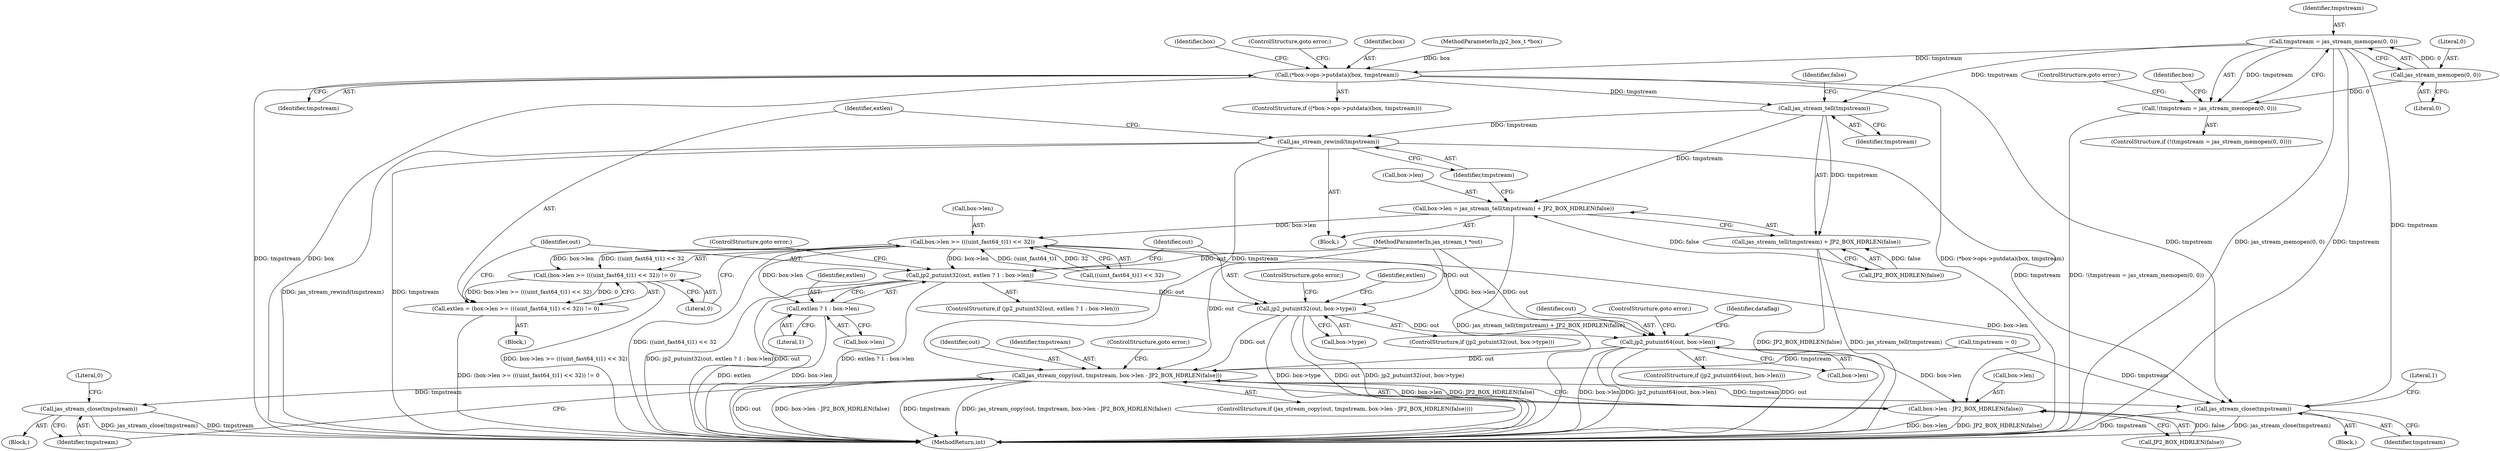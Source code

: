 digraph "1_jasper_e96fc4fdd525fa0ede28074a7e2b1caf94b58b0d_1@API" {
"1000127" [label="(Call,tmpstream = jas_stream_memopen(0, 0))"];
"1000129" [label="(Call,jas_stream_memopen(0, 0))"];
"1000126" [label="(Call,!(tmpstream = jas_stream_memopen(0, 0)))"];
"1000142" [label="(Call,(*box->ops->putdata)(box, tmpstream))"];
"1000152" [label="(Call,jas_stream_tell(tmpstream))"];
"1000147" [label="(Call,box->len = jas_stream_tell(tmpstream) + JP2_BOX_HDRLEN(false))"];
"1000161" [label="(Call,box->len >= (((uint_fast64_t)1) << 32))"];
"1000160" [label="(Call,(box->len >= (((uint_fast64_t)1) << 32)) != 0)"];
"1000158" [label="(Call,extlen = (box->len >= (((uint_fast64_t)1) << 32)) != 0)"];
"1000172" [label="(Call,jp2_putuint32(out, extlen ? 1 : box->len))"];
"1000183" [label="(Call,jp2_putuint32(out, box->type))"];
"1000194" [label="(Call,jp2_putuint64(out, box->len))"];
"1000205" [label="(Call,jas_stream_copy(out, tmpstream, box->len - JP2_BOX_HDRLEN(false)))"];
"1000216" [label="(Call,jas_stream_close(tmpstream))"];
"1000224" [label="(Call,jas_stream_close(tmpstream))"];
"1000208" [label="(Call,box->len - JP2_BOX_HDRLEN(false))"];
"1000174" [label="(Call,extlen ? 1 : box->len)"];
"1000151" [label="(Call,jas_stream_tell(tmpstream) + JP2_BOX_HDRLEN(false))"];
"1000156" [label="(Call,jas_stream_rewind(tmpstream))"];
"1000157" [label="(Identifier,tmpstream)"];
"1000175" [label="(Identifier,extlen)"];
"1000154" [label="(Call,JP2_BOX_HDRLEN(false))"];
"1000195" [label="(Identifier,out)"];
"1000101" [label="(MethodParameterIn,jp2_box_t *box)"];
"1000141" [label="(ControlStructure,if ((*box->ops->putdata)(box, tmpstream)))"];
"1000228" [label="(Literal,1)"];
"1000162" [label="(Call,box->len)"];
"1000142" [label="(Call,(*box->ops->putdata)(box, tmpstream))"];
"1000183" [label="(Call,jp2_putuint32(out, box->type))"];
"1000200" [label="(ControlStructure,goto error;)"];
"1000153" [label="(Identifier,tmpstream)"];
"1000156" [label="(Call,jas_stream_rewind(tmpstream))"];
"1000103" [label="(Block,)"];
"1000155" [label="(Identifier,false)"];
"1000173" [label="(Identifier,out)"];
"1000170" [label="(Literal,0)"];
"1000161" [label="(Call,box->len >= (((uint_fast64_t)1) << 32))"];
"1000203" [label="(Block,)"];
"1000129" [label="(Call,jas_stream_memopen(0, 0))"];
"1000176" [label="(Literal,1)"];
"1000177" [label="(Call,box->len)"];
"1000172" [label="(Call,jp2_putuint32(out, extlen ? 1 : box->len))"];
"1000223" [label="(Block,)"];
"1000151" [label="(Call,jas_stream_tell(tmpstream) + JP2_BOX_HDRLEN(false))"];
"1000206" [label="(Identifier,out)"];
"1000216" [label="(Call,jas_stream_close(tmpstream))"];
"1000219" [label="(Literal,0)"];
"1000147" [label="(Call,box->len = jas_stream_tell(tmpstream) + JP2_BOX_HDRLEN(false))"];
"1000160" [label="(Call,(box->len >= (((uint_fast64_t)1) << 32)) != 0)"];
"1000174" [label="(Call,extlen ? 1 : box->len)"];
"1000209" [label="(Call,box->len)"];
"1000165" [label="(Call,((uint_fast64_t)1) << 32)"];
"1000131" [label="(Literal,0)"];
"1000185" [label="(Call,box->type)"];
"1000229" [label="(MethodReturn,int)"];
"1000133" [label="(ControlStructure,goto error;)"];
"1000107" [label="(Call,tmpstream = 0)"];
"1000202" [label="(Identifier,dataflag)"];
"1000149" [label="(Identifier,box)"];
"1000184" [label="(Identifier,out)"];
"1000193" [label="(ControlStructure,if (jp2_putuint64(out, box->len)))"];
"1000128" [label="(Identifier,tmpstream)"];
"1000152" [label="(Call,jas_stream_tell(tmpstream))"];
"1000189" [label="(ControlStructure,goto error;)"];
"1000207" [label="(Identifier,tmpstream)"];
"1000126" [label="(Call,!(tmpstream = jas_stream_memopen(0, 0)))"];
"1000196" [label="(Call,box->len)"];
"1000102" [label="(MethodParameterIn,jas_stream_t *out)"];
"1000225" [label="(Identifier,tmpstream)"];
"1000125" [label="(ControlStructure,if (!(tmpstream = jas_stream_memopen(0, 0))))"];
"1000158" [label="(Call,extlen = (box->len >= (((uint_fast64_t)1) << 32)) != 0)"];
"1000212" [label="(Call,JP2_BOX_HDRLEN(false))"];
"1000137" [label="(Identifier,box)"];
"1000204" [label="(ControlStructure,if (jas_stream_copy(out, tmpstream, box->len - JP2_BOX_HDRLEN(false))))"];
"1000127" [label="(Call,tmpstream = jas_stream_memopen(0, 0))"];
"1000217" [label="(Identifier,tmpstream)"];
"1000148" [label="(Call,box->len)"];
"1000191" [label="(Identifier,extlen)"];
"1000224" [label="(Call,jas_stream_close(tmpstream))"];
"1000146" [label="(ControlStructure,goto error;)"];
"1000171" [label="(ControlStructure,if (jp2_putuint32(out, extlen ? 1 : box->len)))"];
"1000130" [label="(Literal,0)"];
"1000159" [label="(Identifier,extlen)"];
"1000143" [label="(Identifier,box)"];
"1000181" [label="(ControlStructure,goto error;)"];
"1000208" [label="(Call,box->len - JP2_BOX_HDRLEN(false))"];
"1000182" [label="(ControlStructure,if (jp2_putuint32(out, box->type)))"];
"1000194" [label="(Call,jp2_putuint64(out, box->len))"];
"1000205" [label="(Call,jas_stream_copy(out, tmpstream, box->len - JP2_BOX_HDRLEN(false)))"];
"1000124" [label="(Block,)"];
"1000215" [label="(ControlStructure,goto error;)"];
"1000144" [label="(Identifier,tmpstream)"];
"1000127" -> "1000126"  [label="AST: "];
"1000127" -> "1000129"  [label="CFG: "];
"1000128" -> "1000127"  [label="AST: "];
"1000129" -> "1000127"  [label="AST: "];
"1000126" -> "1000127"  [label="CFG: "];
"1000127" -> "1000229"  [label="DDG: jas_stream_memopen(0, 0)"];
"1000127" -> "1000229"  [label="DDG: tmpstream"];
"1000127" -> "1000126"  [label="DDG: tmpstream"];
"1000129" -> "1000127"  [label="DDG: 0"];
"1000127" -> "1000142"  [label="DDG: tmpstream"];
"1000127" -> "1000152"  [label="DDG: tmpstream"];
"1000127" -> "1000224"  [label="DDG: tmpstream"];
"1000129" -> "1000131"  [label="CFG: "];
"1000130" -> "1000129"  [label="AST: "];
"1000131" -> "1000129"  [label="AST: "];
"1000129" -> "1000126"  [label="DDG: 0"];
"1000126" -> "1000125"  [label="AST: "];
"1000133" -> "1000126"  [label="CFG: "];
"1000137" -> "1000126"  [label="CFG: "];
"1000126" -> "1000229"  [label="DDG: !(tmpstream = jas_stream_memopen(0, 0))"];
"1000142" -> "1000141"  [label="AST: "];
"1000142" -> "1000144"  [label="CFG: "];
"1000143" -> "1000142"  [label="AST: "];
"1000144" -> "1000142"  [label="AST: "];
"1000146" -> "1000142"  [label="CFG: "];
"1000149" -> "1000142"  [label="CFG: "];
"1000142" -> "1000229"  [label="DDG: box"];
"1000142" -> "1000229"  [label="DDG: (*box->ops->putdata)(box, tmpstream)"];
"1000142" -> "1000229"  [label="DDG: tmpstream"];
"1000101" -> "1000142"  [label="DDG: box"];
"1000142" -> "1000152"  [label="DDG: tmpstream"];
"1000142" -> "1000224"  [label="DDG: tmpstream"];
"1000152" -> "1000151"  [label="AST: "];
"1000152" -> "1000153"  [label="CFG: "];
"1000153" -> "1000152"  [label="AST: "];
"1000155" -> "1000152"  [label="CFG: "];
"1000152" -> "1000147"  [label="DDG: tmpstream"];
"1000152" -> "1000151"  [label="DDG: tmpstream"];
"1000152" -> "1000156"  [label="DDG: tmpstream"];
"1000147" -> "1000124"  [label="AST: "];
"1000147" -> "1000151"  [label="CFG: "];
"1000148" -> "1000147"  [label="AST: "];
"1000151" -> "1000147"  [label="AST: "];
"1000157" -> "1000147"  [label="CFG: "];
"1000147" -> "1000229"  [label="DDG: jas_stream_tell(tmpstream) + JP2_BOX_HDRLEN(false)"];
"1000154" -> "1000147"  [label="DDG: false"];
"1000147" -> "1000161"  [label="DDG: box->len"];
"1000161" -> "1000160"  [label="AST: "];
"1000161" -> "1000165"  [label="CFG: "];
"1000162" -> "1000161"  [label="AST: "];
"1000165" -> "1000161"  [label="AST: "];
"1000170" -> "1000161"  [label="CFG: "];
"1000161" -> "1000229"  [label="DDG: ((uint_fast64_t)1) << 32"];
"1000161" -> "1000160"  [label="DDG: box->len"];
"1000161" -> "1000160"  [label="DDG: ((uint_fast64_t)1) << 32"];
"1000165" -> "1000161"  [label="DDG: (uint_fast64_t)1"];
"1000165" -> "1000161"  [label="DDG: 32"];
"1000161" -> "1000172"  [label="DDG: box->len"];
"1000161" -> "1000174"  [label="DDG: box->len"];
"1000161" -> "1000194"  [label="DDG: box->len"];
"1000161" -> "1000208"  [label="DDG: box->len"];
"1000160" -> "1000158"  [label="AST: "];
"1000160" -> "1000170"  [label="CFG: "];
"1000170" -> "1000160"  [label="AST: "];
"1000158" -> "1000160"  [label="CFG: "];
"1000160" -> "1000229"  [label="DDG: box->len >= (((uint_fast64_t)1) << 32)"];
"1000160" -> "1000158"  [label="DDG: box->len >= (((uint_fast64_t)1) << 32)"];
"1000160" -> "1000158"  [label="DDG: 0"];
"1000158" -> "1000103"  [label="AST: "];
"1000159" -> "1000158"  [label="AST: "];
"1000173" -> "1000158"  [label="CFG: "];
"1000158" -> "1000229"  [label="DDG: (box->len >= (((uint_fast64_t)1) << 32)) != 0"];
"1000172" -> "1000171"  [label="AST: "];
"1000172" -> "1000174"  [label="CFG: "];
"1000173" -> "1000172"  [label="AST: "];
"1000174" -> "1000172"  [label="AST: "];
"1000181" -> "1000172"  [label="CFG: "];
"1000184" -> "1000172"  [label="CFG: "];
"1000172" -> "1000229"  [label="DDG: jp2_putuint32(out, extlen ? 1 : box->len)"];
"1000172" -> "1000229"  [label="DDG: out"];
"1000172" -> "1000229"  [label="DDG: extlen ? 1 : box->len"];
"1000102" -> "1000172"  [label="DDG: out"];
"1000172" -> "1000183"  [label="DDG: out"];
"1000183" -> "1000182"  [label="AST: "];
"1000183" -> "1000185"  [label="CFG: "];
"1000184" -> "1000183"  [label="AST: "];
"1000185" -> "1000183"  [label="AST: "];
"1000189" -> "1000183"  [label="CFG: "];
"1000191" -> "1000183"  [label="CFG: "];
"1000183" -> "1000229"  [label="DDG: box->type"];
"1000183" -> "1000229"  [label="DDG: out"];
"1000183" -> "1000229"  [label="DDG: jp2_putuint32(out, box->type)"];
"1000102" -> "1000183"  [label="DDG: out"];
"1000183" -> "1000194"  [label="DDG: out"];
"1000183" -> "1000205"  [label="DDG: out"];
"1000194" -> "1000193"  [label="AST: "];
"1000194" -> "1000196"  [label="CFG: "];
"1000195" -> "1000194"  [label="AST: "];
"1000196" -> "1000194"  [label="AST: "];
"1000200" -> "1000194"  [label="CFG: "];
"1000202" -> "1000194"  [label="CFG: "];
"1000194" -> "1000229"  [label="DDG: box->len"];
"1000194" -> "1000229"  [label="DDG: jp2_putuint64(out, box->len)"];
"1000194" -> "1000229"  [label="DDG: out"];
"1000102" -> "1000194"  [label="DDG: out"];
"1000194" -> "1000205"  [label="DDG: out"];
"1000194" -> "1000208"  [label="DDG: box->len"];
"1000205" -> "1000204"  [label="AST: "];
"1000205" -> "1000208"  [label="CFG: "];
"1000206" -> "1000205"  [label="AST: "];
"1000207" -> "1000205"  [label="AST: "];
"1000208" -> "1000205"  [label="AST: "];
"1000215" -> "1000205"  [label="CFG: "];
"1000217" -> "1000205"  [label="CFG: "];
"1000205" -> "1000229"  [label="DDG: out"];
"1000205" -> "1000229"  [label="DDG: box->len - JP2_BOX_HDRLEN(false)"];
"1000205" -> "1000229"  [label="DDG: tmpstream"];
"1000205" -> "1000229"  [label="DDG: jas_stream_copy(out, tmpstream, box->len - JP2_BOX_HDRLEN(false))"];
"1000102" -> "1000205"  [label="DDG: out"];
"1000107" -> "1000205"  [label="DDG: tmpstream"];
"1000156" -> "1000205"  [label="DDG: tmpstream"];
"1000208" -> "1000205"  [label="DDG: box->len"];
"1000208" -> "1000205"  [label="DDG: JP2_BOX_HDRLEN(false)"];
"1000205" -> "1000216"  [label="DDG: tmpstream"];
"1000205" -> "1000224"  [label="DDG: tmpstream"];
"1000216" -> "1000203"  [label="AST: "];
"1000216" -> "1000217"  [label="CFG: "];
"1000217" -> "1000216"  [label="AST: "];
"1000219" -> "1000216"  [label="CFG: "];
"1000216" -> "1000229"  [label="DDG: jas_stream_close(tmpstream)"];
"1000216" -> "1000229"  [label="DDG: tmpstream"];
"1000224" -> "1000223"  [label="AST: "];
"1000224" -> "1000225"  [label="CFG: "];
"1000225" -> "1000224"  [label="AST: "];
"1000228" -> "1000224"  [label="CFG: "];
"1000224" -> "1000229"  [label="DDG: tmpstream"];
"1000224" -> "1000229"  [label="DDG: jas_stream_close(tmpstream)"];
"1000107" -> "1000224"  [label="DDG: tmpstream"];
"1000156" -> "1000224"  [label="DDG: tmpstream"];
"1000208" -> "1000212"  [label="CFG: "];
"1000209" -> "1000208"  [label="AST: "];
"1000212" -> "1000208"  [label="AST: "];
"1000208" -> "1000229"  [label="DDG: box->len"];
"1000208" -> "1000229"  [label="DDG: JP2_BOX_HDRLEN(false)"];
"1000212" -> "1000208"  [label="DDG: false"];
"1000174" -> "1000176"  [label="CFG: "];
"1000174" -> "1000177"  [label="CFG: "];
"1000175" -> "1000174"  [label="AST: "];
"1000176" -> "1000174"  [label="AST: "];
"1000177" -> "1000174"  [label="AST: "];
"1000174" -> "1000229"  [label="DDG: box->len"];
"1000174" -> "1000229"  [label="DDG: extlen"];
"1000151" -> "1000154"  [label="CFG: "];
"1000154" -> "1000151"  [label="AST: "];
"1000151" -> "1000229"  [label="DDG: jas_stream_tell(tmpstream)"];
"1000151" -> "1000229"  [label="DDG: JP2_BOX_HDRLEN(false)"];
"1000154" -> "1000151"  [label="DDG: false"];
"1000156" -> "1000124"  [label="AST: "];
"1000156" -> "1000157"  [label="CFG: "];
"1000157" -> "1000156"  [label="AST: "];
"1000159" -> "1000156"  [label="CFG: "];
"1000156" -> "1000229"  [label="DDG: tmpstream"];
"1000156" -> "1000229"  [label="DDG: jas_stream_rewind(tmpstream)"];
}
